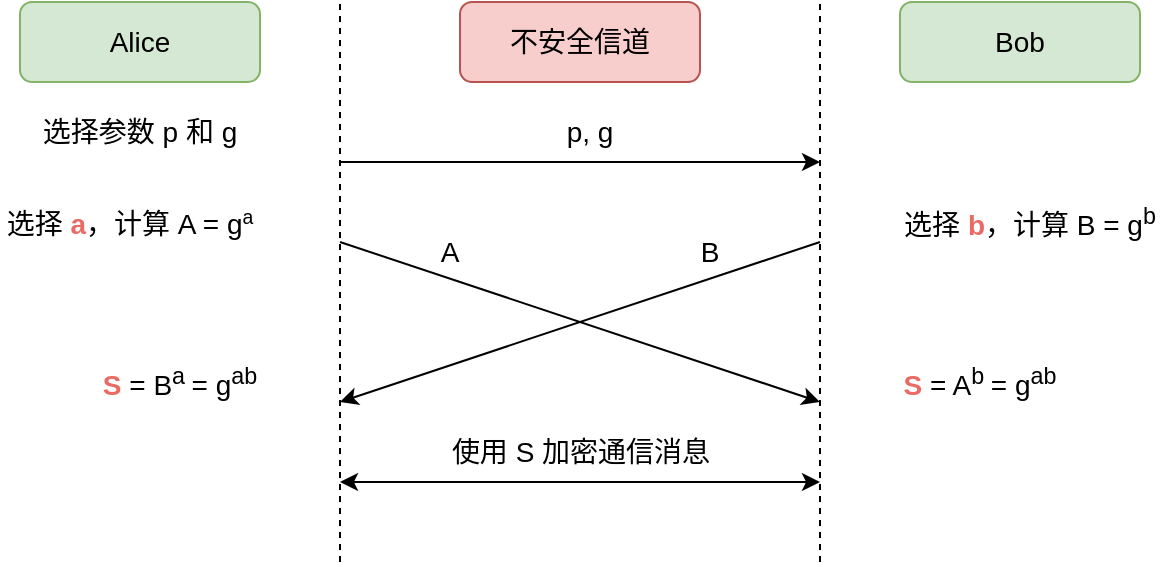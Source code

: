 <mxfile version="14.6.5" type="device"><diagram id="7H0TtJeJNhd2fqUuYl1-" name="第 1 页"><mxGraphModel dx="946" dy="725" grid="1" gridSize="10" guides="1" tooltips="1" connect="1" arrows="1" fold="1" page="1" pageScale="1" pageWidth="1169" pageHeight="1652" math="0" shadow="0"><root><mxCell id="0"/><mxCell id="1" parent="0"/><mxCell id="wO2jd7Z4Xo4mSiYPkWFF-2" value="" style="endArrow=none;dashed=1;html=1;" edge="1" parent="1"><mxGeometry width="50" height="50" relative="1" as="geometry"><mxPoint x="240" y="360" as="sourcePoint"/><mxPoint x="240" y="80" as="targetPoint"/></mxGeometry></mxCell><mxCell id="wO2jd7Z4Xo4mSiYPkWFF-3" value="" style="endArrow=none;dashed=1;html=1;" edge="1" parent="1"><mxGeometry width="50" height="50" relative="1" as="geometry"><mxPoint x="480" y="360" as="sourcePoint"/><mxPoint x="480" y="80" as="targetPoint"/></mxGeometry></mxCell><mxCell id="wO2jd7Z4Xo4mSiYPkWFF-4" value="Alice" style="rounded=1;whiteSpace=wrap;html=1;fillColor=#d5e8d4;strokeColor=#82b366;fontSize=14;" vertex="1" parent="1"><mxGeometry x="80" y="80" width="120" height="40" as="geometry"/></mxCell><mxCell id="wO2jd7Z4Xo4mSiYPkWFF-5" value="不安全信道" style="rounded=1;whiteSpace=wrap;html=1;fillColor=#f8cecc;strokeColor=#b85450;fontSize=14;" vertex="1" parent="1"><mxGeometry x="300" y="80" width="120" height="40" as="geometry"/></mxCell><mxCell id="wO2jd7Z4Xo4mSiYPkWFF-6" value="Bob" style="rounded=1;whiteSpace=wrap;html=1;fillColor=#d5e8d4;strokeColor=#82b366;fontSize=14;" vertex="1" parent="1"><mxGeometry x="520" y="80" width="120" height="40" as="geometry"/></mxCell><mxCell id="wO2jd7Z4Xo4mSiYPkWFF-7" value="" style="endArrow=classic;html=1;" edge="1" parent="1"><mxGeometry width="50" height="50" relative="1" as="geometry"><mxPoint x="240" y="160" as="sourcePoint"/><mxPoint x="480" y="160" as="targetPoint"/></mxGeometry></mxCell><mxCell id="wO2jd7Z4Xo4mSiYPkWFF-8" value="p, g" style="text;html=1;strokeColor=none;fillColor=none;align=center;verticalAlign=middle;whiteSpace=wrap;rounded=0;fontSize=14;" vertex="1" parent="1"><mxGeometry x="340" y="130" width="50" height="30" as="geometry"/></mxCell><mxCell id="wO2jd7Z4Xo4mSiYPkWFF-11" value="选择 &lt;b&gt;&lt;font color=&quot;#ea6b66&quot;&gt;a&lt;/font&gt;&lt;/b&gt;，计算 A = g&lt;span style=&quot;font-size: 11.667px&quot;&gt;&lt;sup&gt;a&lt;/sup&gt;&lt;/span&gt;" style="text;html=1;strokeColor=none;fillColor=none;align=center;verticalAlign=middle;whiteSpace=wrap;rounded=0;fontSize=14;" vertex="1" parent="1"><mxGeometry x="70" y="180" width="130" height="20" as="geometry"/></mxCell><mxCell id="wO2jd7Z4Xo4mSiYPkWFF-12" value="" style="endArrow=classic;html=1;" edge="1" parent="1"><mxGeometry width="50" height="50" relative="1" as="geometry"><mxPoint x="240" y="200" as="sourcePoint"/><mxPoint x="480" y="280" as="targetPoint"/></mxGeometry></mxCell><mxCell id="wO2jd7Z4Xo4mSiYPkWFF-13" value="A" style="text;html=1;strokeColor=none;fillColor=none;align=center;verticalAlign=middle;whiteSpace=wrap;rounded=0;fontSize=14;" vertex="1" parent="1"><mxGeometry x="270" y="190" width="50" height="30" as="geometry"/></mxCell><mxCell id="wO2jd7Z4Xo4mSiYPkWFF-14" value="选择 &lt;b&gt;&lt;font color=&quot;#ea6b66&quot;&gt;b&lt;/font&gt;&lt;/b&gt;，计算 B = g&lt;sup&gt;b&lt;/sup&gt;" style="text;html=1;strokeColor=none;fillColor=none;align=center;verticalAlign=middle;whiteSpace=wrap;rounded=0;fontSize=14;" vertex="1" parent="1"><mxGeometry x="520" y="180" width="130" height="20" as="geometry"/></mxCell><mxCell id="wO2jd7Z4Xo4mSiYPkWFF-15" value="" style="endArrow=classic;html=1;fontSize=14;" edge="1" parent="1"><mxGeometry width="50" height="50" relative="1" as="geometry"><mxPoint x="480" y="200" as="sourcePoint"/><mxPoint x="240" y="280" as="targetPoint"/></mxGeometry></mxCell><mxCell id="wO2jd7Z4Xo4mSiYPkWFF-16" value="B" style="text;html=1;strokeColor=none;fillColor=none;align=center;verticalAlign=middle;whiteSpace=wrap;rounded=0;fontSize=14;" vertex="1" parent="1"><mxGeometry x="400" y="190" width="50" height="30" as="geometry"/></mxCell><mxCell id="wO2jd7Z4Xo4mSiYPkWFF-17" value="&lt;font color=&quot;#ea6b66&quot;&gt;&lt;b&gt;S&lt;/b&gt;&lt;/font&gt; = B&lt;sup&gt;a&amp;nbsp;&lt;/sup&gt;= g&lt;sup&gt;ab&lt;/sup&gt;" style="text;html=1;strokeColor=none;fillColor=none;align=center;verticalAlign=middle;whiteSpace=wrap;rounded=0;fontSize=14;" vertex="1" parent="1"><mxGeometry x="120" y="260" width="80" height="20" as="geometry"/></mxCell><mxCell id="wO2jd7Z4Xo4mSiYPkWFF-18" value="&lt;b&gt;&lt;font color=&quot;#ea6b66&quot;&gt;S&lt;/font&gt;&lt;/b&gt; = A&lt;sup&gt;b&amp;nbsp;&lt;/sup&gt;= g&lt;sup&gt;ab&lt;/sup&gt;" style="text;html=1;strokeColor=none;fillColor=none;align=center;verticalAlign=middle;whiteSpace=wrap;rounded=0;fontSize=14;" vertex="1" parent="1"><mxGeometry x="520" y="260" width="80" height="20" as="geometry"/></mxCell><mxCell id="wO2jd7Z4Xo4mSiYPkWFF-19" value="" style="endArrow=classic;startArrow=classic;html=1;fontSize=14;" edge="1" parent="1"><mxGeometry width="50" height="50" relative="1" as="geometry"><mxPoint x="240" y="320" as="sourcePoint"/><mxPoint x="480" y="320" as="targetPoint"/></mxGeometry></mxCell><mxCell id="wO2jd7Z4Xo4mSiYPkWFF-20" value="使用 S 加密通信消息" style="text;html=1;strokeColor=none;fillColor=none;align=center;verticalAlign=middle;whiteSpace=wrap;rounded=0;fontSize=14;" vertex="1" parent="1"><mxGeometry x="292.5" y="290" width="135" height="30" as="geometry"/></mxCell><mxCell id="wO2jd7Z4Xo4mSiYPkWFF-21" value="选择参数 p 和 g" style="text;html=1;strokeColor=none;fillColor=none;align=center;verticalAlign=middle;whiteSpace=wrap;rounded=0;fontSize=14;" vertex="1" parent="1"><mxGeometry x="80" y="130" width="120" height="30" as="geometry"/></mxCell></root></mxGraphModel></diagram></mxfile>